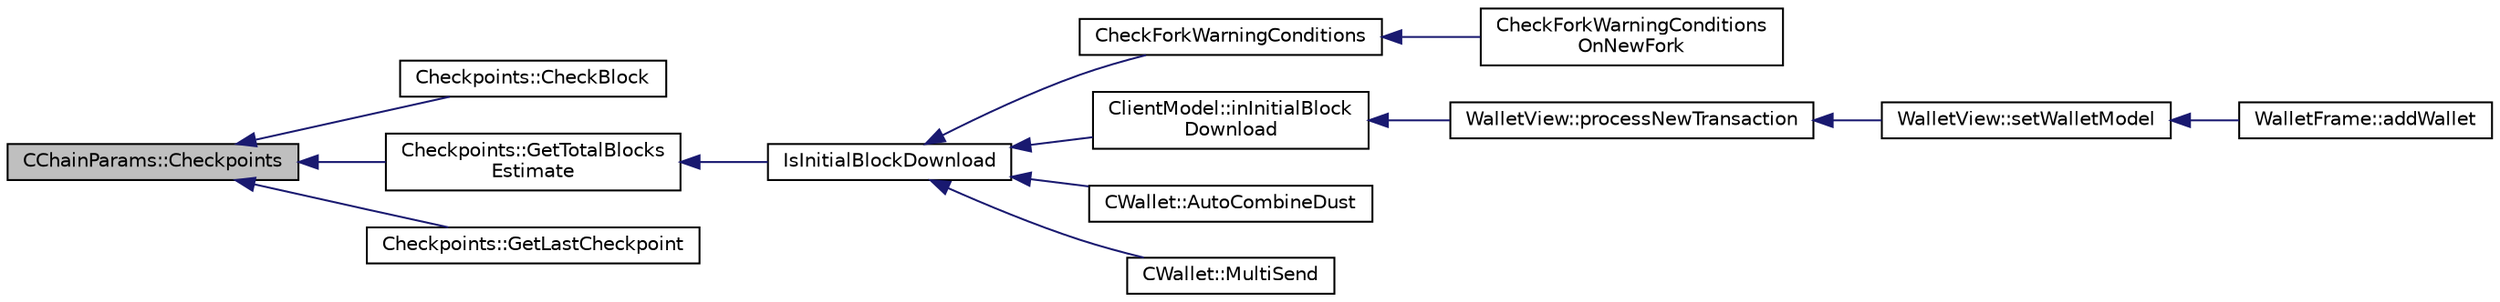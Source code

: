 digraph "CChainParams::Checkpoints"
{
  edge [fontname="Helvetica",fontsize="10",labelfontname="Helvetica",labelfontsize="10"];
  node [fontname="Helvetica",fontsize="10",shape=record];
  rankdir="LR";
  Node52 [label="CChainParams::Checkpoints",height=0.2,width=0.4,color="black", fillcolor="grey75", style="filled", fontcolor="black"];
  Node52 -> Node53 [dir="back",color="midnightblue",fontsize="10",style="solid",fontname="Helvetica"];
  Node53 [label="Checkpoints::CheckBlock",height=0.2,width=0.4,color="black", fillcolor="white", style="filled",URL="$namespace_checkpoints.html#a019ce151527c95d42b7ead18f7783f52",tooltip="Returns true if block passes checkpoint checks. "];
  Node52 -> Node54 [dir="back",color="midnightblue",fontsize="10",style="solid",fontname="Helvetica"];
  Node54 [label="Checkpoints::GetTotalBlocks\lEstimate",height=0.2,width=0.4,color="black", fillcolor="white", style="filled",URL="$namespace_checkpoints.html#ac4dc0a0ba00009be52fee3eef694c2c0",tooltip="Return conservative estimate of total number of blocks, 0 if unknown. "];
  Node54 -> Node55 [dir="back",color="midnightblue",fontsize="10",style="solid",fontname="Helvetica"];
  Node55 [label="IsInitialBlockDownload",height=0.2,width=0.4,color="black", fillcolor="white", style="filled",URL="$main_8h.html#a5edcd96316574fd4a7f3ae0922a5cfd6",tooltip="Check whether we are doing an initial block download (synchronizing from disk or network) ..."];
  Node55 -> Node56 [dir="back",color="midnightblue",fontsize="10",style="solid",fontname="Helvetica"];
  Node56 [label="CheckForkWarningConditions",height=0.2,width=0.4,color="black", fillcolor="white", style="filled",URL="$main_8cpp.html#a730d390bfb0df0e54a5c2ddb901e748a"];
  Node56 -> Node57 [dir="back",color="midnightblue",fontsize="10",style="solid",fontname="Helvetica"];
  Node57 [label="CheckForkWarningConditions\lOnNewFork",height=0.2,width=0.4,color="black", fillcolor="white", style="filled",URL="$main_8cpp.html#a0577f78a333e075d3bbb64c0741b5080"];
  Node55 -> Node58 [dir="back",color="midnightblue",fontsize="10",style="solid",fontname="Helvetica"];
  Node58 [label="ClientModel::inInitialBlock\lDownload",height=0.2,width=0.4,color="black", fillcolor="white", style="filled",URL="$class_client_model.html#af9798c364463ada09be477b15daf0fbe",tooltip="Return true if core is doing initial block download. "];
  Node58 -> Node59 [dir="back",color="midnightblue",fontsize="10",style="solid",fontname="Helvetica"];
  Node59 [label="WalletView::processNewTransaction",height=0.2,width=0.4,color="black", fillcolor="white", style="filled",URL="$class_wallet_view.html#addde7d2260658ee06f47f9c095a8cb2a",tooltip="Show incoming transaction notification for new transactions. "];
  Node59 -> Node60 [dir="back",color="midnightblue",fontsize="10",style="solid",fontname="Helvetica"];
  Node60 [label="WalletView::setWalletModel",height=0.2,width=0.4,color="black", fillcolor="white", style="filled",URL="$class_wallet_view.html#a0a37ff693a4f9c1e5ddc23f9cd3913be",tooltip="Set the wallet model. "];
  Node60 -> Node61 [dir="back",color="midnightblue",fontsize="10",style="solid",fontname="Helvetica"];
  Node61 [label="WalletFrame::addWallet",height=0.2,width=0.4,color="black", fillcolor="white", style="filled",URL="$class_wallet_frame.html#aa199c3f27654199d84c365cf86167d86"];
  Node55 -> Node62 [dir="back",color="midnightblue",fontsize="10",style="solid",fontname="Helvetica"];
  Node62 [label="CWallet::AutoCombineDust",height=0.2,width=0.4,color="black", fillcolor="white", style="filled",URL="$class_c_wallet.html#a48b1e3fba569989535063b9b5308aa9e"];
  Node55 -> Node63 [dir="back",color="midnightblue",fontsize="10",style="solid",fontname="Helvetica"];
  Node63 [label="CWallet::MultiSend",height=0.2,width=0.4,color="black", fillcolor="white", style="filled",URL="$class_c_wallet.html#ace77e9b4ffcfdbc61a327d02168620a2"];
  Node52 -> Node64 [dir="back",color="midnightblue",fontsize="10",style="solid",fontname="Helvetica"];
  Node64 [label="Checkpoints::GetLastCheckpoint",height=0.2,width=0.4,color="black", fillcolor="white", style="filled",URL="$namespace_checkpoints.html#acd7c59bef29b80f040017d27b76e09a8",tooltip="Returns last CBlockIndex* in mapBlockIndex that is a checkpoint. "];
}

